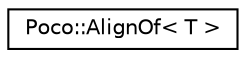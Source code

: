 digraph "Graphical Class Hierarchy"
{
 // LATEX_PDF_SIZE
  edge [fontname="Helvetica",fontsize="10",labelfontname="Helvetica",labelfontsize="10"];
  node [fontname="Helvetica",fontsize="10",shape=record];
  rankdir="LR";
  Node0 [label="Poco::AlignOf\< T \>",height=0.2,width=0.4,color="black", fillcolor="white", style="filled",URL="$structPoco_1_1AlignOf.html",tooltip=" "];
}
